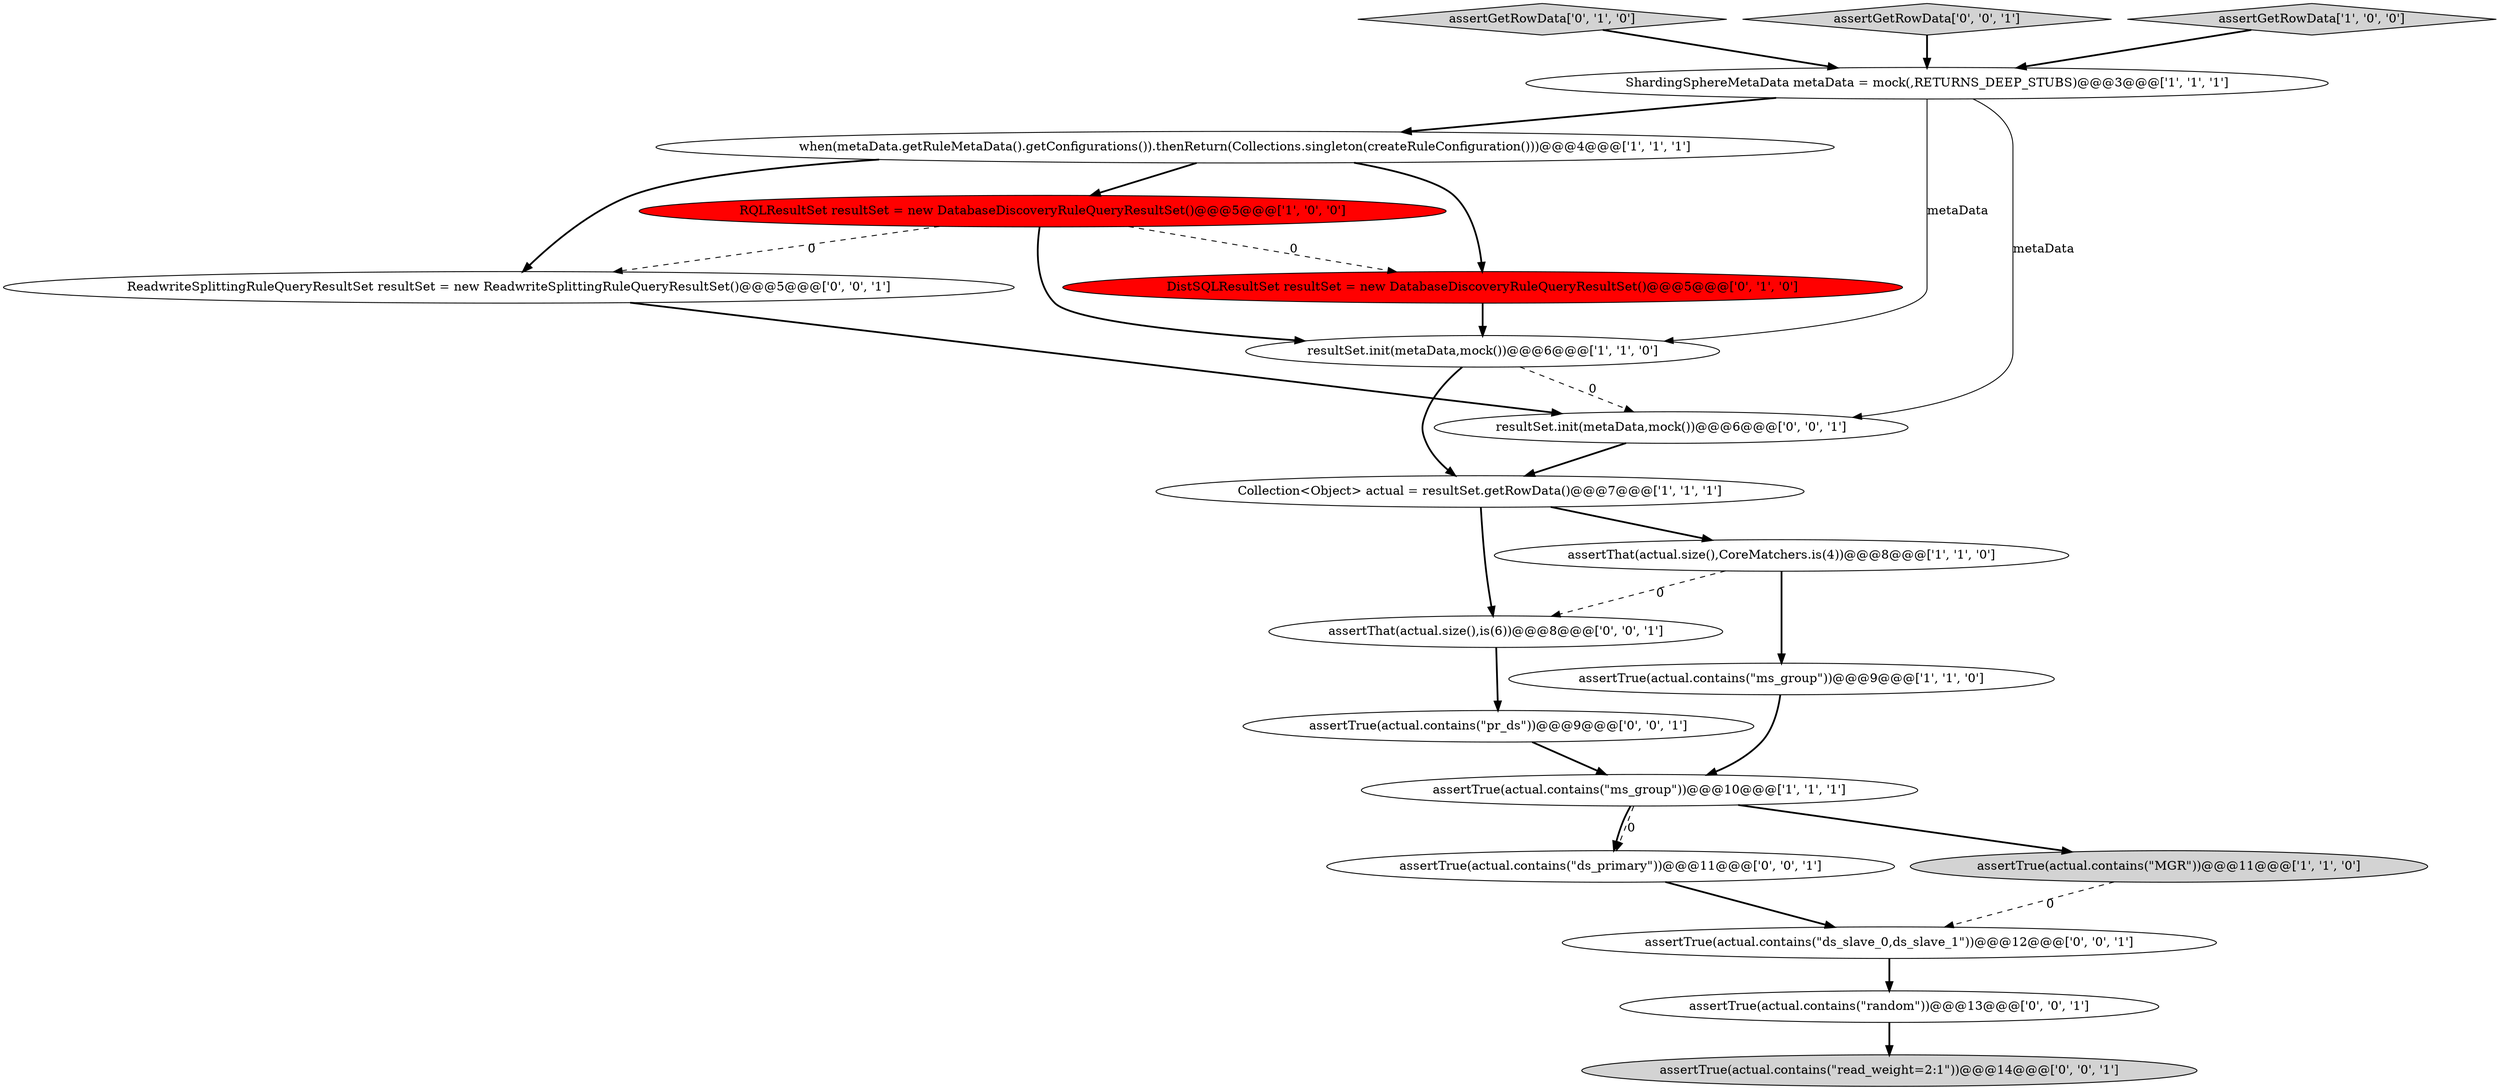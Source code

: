 digraph {
19 [style = filled, label = "assertTrue(actual.contains(\"pr_ds\"))@@@9@@@['0', '0', '1']", fillcolor = white, shape = ellipse image = "AAA0AAABBB3BBB"];
6 [style = filled, label = "ShardingSphereMetaData metaData = mock(,RETURNS_DEEP_STUBS)@@@3@@@['1', '1', '1']", fillcolor = white, shape = ellipse image = "AAA0AAABBB1BBB"];
10 [style = filled, label = "assertGetRowData['0', '1', '0']", fillcolor = lightgray, shape = diamond image = "AAA0AAABBB2BBB"];
12 [style = filled, label = "assertTrue(actual.contains(\"ds_primary\"))@@@11@@@['0', '0', '1']", fillcolor = white, shape = ellipse image = "AAA0AAABBB3BBB"];
3 [style = filled, label = "Collection<Object> actual = resultSet.getRowData()@@@7@@@['1', '1', '1']", fillcolor = white, shape = ellipse image = "AAA0AAABBB1BBB"];
13 [style = filled, label = "assertTrue(actual.contains(\"random\"))@@@13@@@['0', '0', '1']", fillcolor = white, shape = ellipse image = "AAA0AAABBB3BBB"];
7 [style = filled, label = "RQLResultSet resultSet = new DatabaseDiscoveryRuleQueryResultSet()@@@5@@@['1', '0', '0']", fillcolor = red, shape = ellipse image = "AAA1AAABBB1BBB"];
14 [style = filled, label = "assertGetRowData['0', '0', '1']", fillcolor = lightgray, shape = diamond image = "AAA0AAABBB3BBB"];
1 [style = filled, label = "assertTrue(actual.contains(\"MGR\"))@@@11@@@['1', '1', '0']", fillcolor = lightgray, shape = ellipse image = "AAA0AAABBB1BBB"];
18 [style = filled, label = "resultSet.init(metaData,mock())@@@6@@@['0', '0', '1']", fillcolor = white, shape = ellipse image = "AAA0AAABBB3BBB"];
20 [style = filled, label = "assertTrue(actual.contains(\"ds_slave_0,ds_slave_1\"))@@@12@@@['0', '0', '1']", fillcolor = white, shape = ellipse image = "AAA0AAABBB3BBB"];
9 [style = filled, label = "assertTrue(actual.contains(\"ms_group\"))@@@9@@@['1', '1', '0']", fillcolor = white, shape = ellipse image = "AAA0AAABBB1BBB"];
0 [style = filled, label = "when(metaData.getRuleMetaData().getConfigurations()).thenReturn(Collections.singleton(createRuleConfiguration()))@@@4@@@['1', '1', '1']", fillcolor = white, shape = ellipse image = "AAA0AAABBB1BBB"];
2 [style = filled, label = "resultSet.init(metaData,mock())@@@6@@@['1', '1', '0']", fillcolor = white, shape = ellipse image = "AAA0AAABBB1BBB"];
4 [style = filled, label = "assertGetRowData['1', '0', '0']", fillcolor = lightgray, shape = diamond image = "AAA0AAABBB1BBB"];
8 [style = filled, label = "assertThat(actual.size(),CoreMatchers.is(4))@@@8@@@['1', '1', '0']", fillcolor = white, shape = ellipse image = "AAA0AAABBB1BBB"];
11 [style = filled, label = "DistSQLResultSet resultSet = new DatabaseDiscoveryRuleQueryResultSet()@@@5@@@['0', '1', '0']", fillcolor = red, shape = ellipse image = "AAA1AAABBB2BBB"];
15 [style = filled, label = "ReadwriteSplittingRuleQueryResultSet resultSet = new ReadwriteSplittingRuleQueryResultSet()@@@5@@@['0', '0', '1']", fillcolor = white, shape = ellipse image = "AAA0AAABBB3BBB"];
5 [style = filled, label = "assertTrue(actual.contains(\"ms_group\"))@@@10@@@['1', '1', '1']", fillcolor = white, shape = ellipse image = "AAA0AAABBB1BBB"];
17 [style = filled, label = "assertThat(actual.size(),is(6))@@@8@@@['0', '0', '1']", fillcolor = white, shape = ellipse image = "AAA0AAABBB3BBB"];
16 [style = filled, label = "assertTrue(actual.contains(\"read_weight=2:1\"))@@@14@@@['0', '0', '1']", fillcolor = lightgray, shape = ellipse image = "AAA0AAABBB3BBB"];
18->3 [style = bold, label=""];
6->2 [style = solid, label="metaData"];
6->18 [style = solid, label="metaData"];
5->12 [style = dashed, label="0"];
20->13 [style = bold, label=""];
4->6 [style = bold, label=""];
2->3 [style = bold, label=""];
7->11 [style = dashed, label="0"];
12->20 [style = bold, label=""];
0->11 [style = bold, label=""];
6->0 [style = bold, label=""];
15->18 [style = bold, label=""];
10->6 [style = bold, label=""];
17->19 [style = bold, label=""];
11->2 [style = bold, label=""];
0->15 [style = bold, label=""];
13->16 [style = bold, label=""];
0->7 [style = bold, label=""];
1->20 [style = dashed, label="0"];
19->5 [style = bold, label=""];
5->1 [style = bold, label=""];
5->12 [style = bold, label=""];
7->2 [style = bold, label=""];
3->8 [style = bold, label=""];
8->9 [style = bold, label=""];
2->18 [style = dashed, label="0"];
7->15 [style = dashed, label="0"];
9->5 [style = bold, label=""];
8->17 [style = dashed, label="0"];
3->17 [style = bold, label=""];
14->6 [style = bold, label=""];
}
